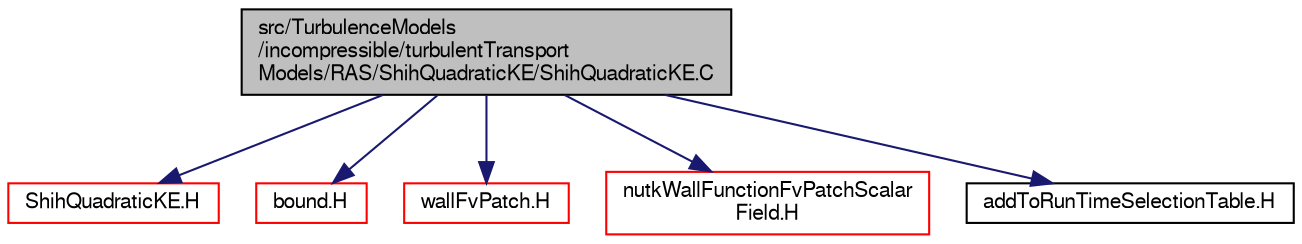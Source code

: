 digraph "src/TurbulenceModels/incompressible/turbulentTransportModels/RAS/ShihQuadraticKE/ShihQuadraticKE.C"
{
  bgcolor="transparent";
  edge [fontname="FreeSans",fontsize="10",labelfontname="FreeSans",labelfontsize="10"];
  node [fontname="FreeSans",fontsize="10",shape=record];
  Node1 [label="src/TurbulenceModels\l/incompressible/turbulentTransport\lModels/RAS/ShihQuadraticKE/ShihQuadraticKE.C",height=0.2,width=0.4,color="black", fillcolor="grey75", style="filled" fontcolor="black"];
  Node1 -> Node2 [color="midnightblue",fontsize="10",style="solid",fontname="FreeSans"];
  Node2 [label="ShihQuadraticKE.H",height=0.2,width=0.4,color="red",URL="$a10077.html"];
  Node1 -> Node3 [color="midnightblue",fontsize="10",style="solid",fontname="FreeSans"];
  Node3 [label="bound.H",height=0.2,width=0.4,color="red",URL="$a04643.html",tooltip="Bound the given scalar field if it has gone unbounded. "];
  Node1 -> Node4 [color="midnightblue",fontsize="10",style="solid",fontname="FreeSans"];
  Node4 [label="wallFvPatch.H",height=0.2,width=0.4,color="red",URL="$a05488.html"];
  Node1 -> Node5 [color="midnightblue",fontsize="10",style="solid",fontname="FreeSans"];
  Node5 [label="nutkWallFunctionFvPatchScalar\lField.H",height=0.2,width=0.4,color="red",URL="$a10118.html"];
  Node1 -> Node6 [color="midnightblue",fontsize="10",style="solid",fontname="FreeSans"];
  Node6 [label="addToRunTimeSelectionTable.H",height=0.2,width=0.4,color="black",URL="$a07378.html",tooltip="Macros for easy insertion into run-time selection tables. "];
}
